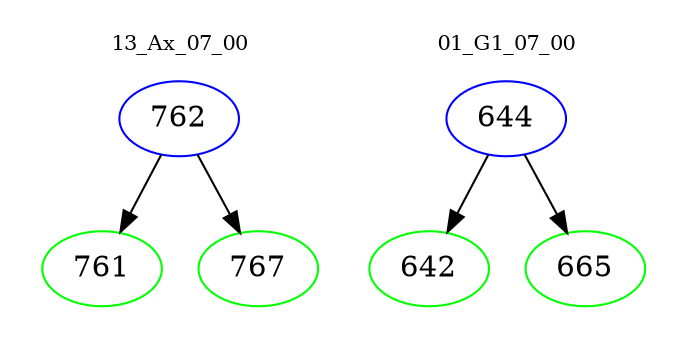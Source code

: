 digraph{
subgraph cluster_0 {
color = white
label = "13_Ax_07_00";
fontsize=10;
T0_762 [label="762", color="blue"]
T0_762 -> T0_761 [color="black"]
T0_761 [label="761", color="green"]
T0_762 -> T0_767 [color="black"]
T0_767 [label="767", color="green"]
}
subgraph cluster_1 {
color = white
label = "01_G1_07_00";
fontsize=10;
T1_644 [label="644", color="blue"]
T1_644 -> T1_642 [color="black"]
T1_642 [label="642", color="green"]
T1_644 -> T1_665 [color="black"]
T1_665 [label="665", color="green"]
}
}
